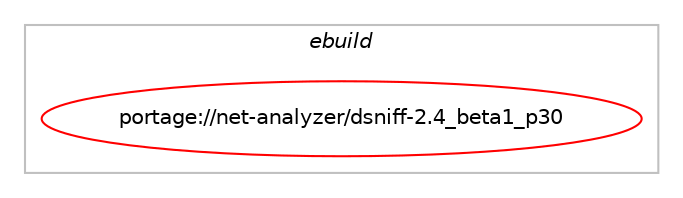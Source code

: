 digraph prolog {

# *************
# Graph options
# *************

newrank=true;
concentrate=true;
compound=true;
graph [rankdir=LR,fontname=Helvetica,fontsize=10,ranksep=1.5];#, ranksep=2.5, nodesep=0.2];
edge  [arrowhead=vee];
node  [fontname=Helvetica,fontsize=10];

# **********
# The ebuild
# **********

subgraph cluster_leftcol {
color=gray;
label=<<i>ebuild</i>>;
id [label="portage://net-analyzer/dsniff-2.4_beta1_p30", color=red, width=4, href="../net-analyzer/dsniff-2.4_beta1_p30.svg"];
}

# ****************
# The dependencies
# ****************

subgraph cluster_midcol {
color=gray;
label=<<i>dependencies</i>>;
subgraph cluster_compile {
fillcolor="#eeeeee";
style=filled;
label=<<i>compile</i>>;
# *** BEGIN UNKNOWN DEPENDENCY TYPE (TODO) ***
# id -> equal(package_dependency(portage://net-analyzer/dsniff-2.4_beta1_p30,install,no,net-libs,rpcsvc-proto,none,[,,],[],[]))
# *** END UNKNOWN DEPENDENCY TYPE (TODO) ***

}
subgraph cluster_compileandrun {
fillcolor="#eeeeee";
style=filled;
label=<<i>compile and run</i>>;
}
subgraph cluster_run {
fillcolor="#eeeeee";
style=filled;
label=<<i>run</i>>;
# *** BEGIN UNKNOWN DEPENDENCY TYPE (TODO) ***
# id -> equal(use_conditional_group(positive,X,portage://net-analyzer/dsniff-2.4_beta1_p30,[package_dependency(portage://net-analyzer/dsniff-2.4_beta1_p30,run,no,x11-libs,libXmu,none,[,,],[],[])]))
# *** END UNKNOWN DEPENDENCY TYPE (TODO) ***

# *** BEGIN UNKNOWN DEPENDENCY TYPE (TODO) ***
# id -> equal(package_dependency(portage://net-analyzer/dsniff-2.4_beta1_p30,run,no,dev-libs,openssl,none,[,,],any_same_slot,[]))
# *** END UNKNOWN DEPENDENCY TYPE (TODO) ***

# *** BEGIN UNKNOWN DEPENDENCY TYPE (TODO) ***
# id -> equal(package_dependency(portage://net-analyzer/dsniff-2.4_beta1_p30,run,no,net-libs,libnet,greaterequal,[1.1.2.1,,-r1,1.1.2.1-r1],[],[]))
# *** END UNKNOWN DEPENDENCY TYPE (TODO) ***

# *** BEGIN UNKNOWN DEPENDENCY TYPE (TODO) ***
# id -> equal(package_dependency(portage://net-analyzer/dsniff-2.4_beta1_p30,run,no,net-libs,libnids,greaterequal,[1.21,,,1.21],[],[]))
# *** END UNKNOWN DEPENDENCY TYPE (TODO) ***

# *** BEGIN UNKNOWN DEPENDENCY TYPE (TODO) ***
# id -> equal(package_dependency(portage://net-analyzer/dsniff-2.4_beta1_p30,run,no,net-libs,libnsl,none,[,,],any_same_slot,[]))
# *** END UNKNOWN DEPENDENCY TYPE (TODO) ***

# *** BEGIN UNKNOWN DEPENDENCY TYPE (TODO) ***
# id -> equal(package_dependency(portage://net-analyzer/dsniff-2.4_beta1_p30,run,no,net-libs,libpcap,none,[,,],[],[]))
# *** END UNKNOWN DEPENDENCY TYPE (TODO) ***

# *** BEGIN UNKNOWN DEPENDENCY TYPE (TODO) ***
# id -> equal(package_dependency(portage://net-analyzer/dsniff-2.4_beta1_p30,run,no,net-libs,libtirpc,none,[,,],any_same_slot,[]))
# *** END UNKNOWN DEPENDENCY TYPE (TODO) ***

# *** BEGIN UNKNOWN DEPENDENCY TYPE (TODO) ***
# id -> equal(package_dependency(portage://net-analyzer/dsniff-2.4_beta1_p30,run,no,sys-libs,db,greaterequal,[4,,,4],any_same_slot,[]))
# *** END UNKNOWN DEPENDENCY TYPE (TODO) ***

}
}

# **************
# The candidates
# **************

subgraph cluster_choices {
rank=same;
color=gray;
label=<<i>candidates</i>>;

}

}

